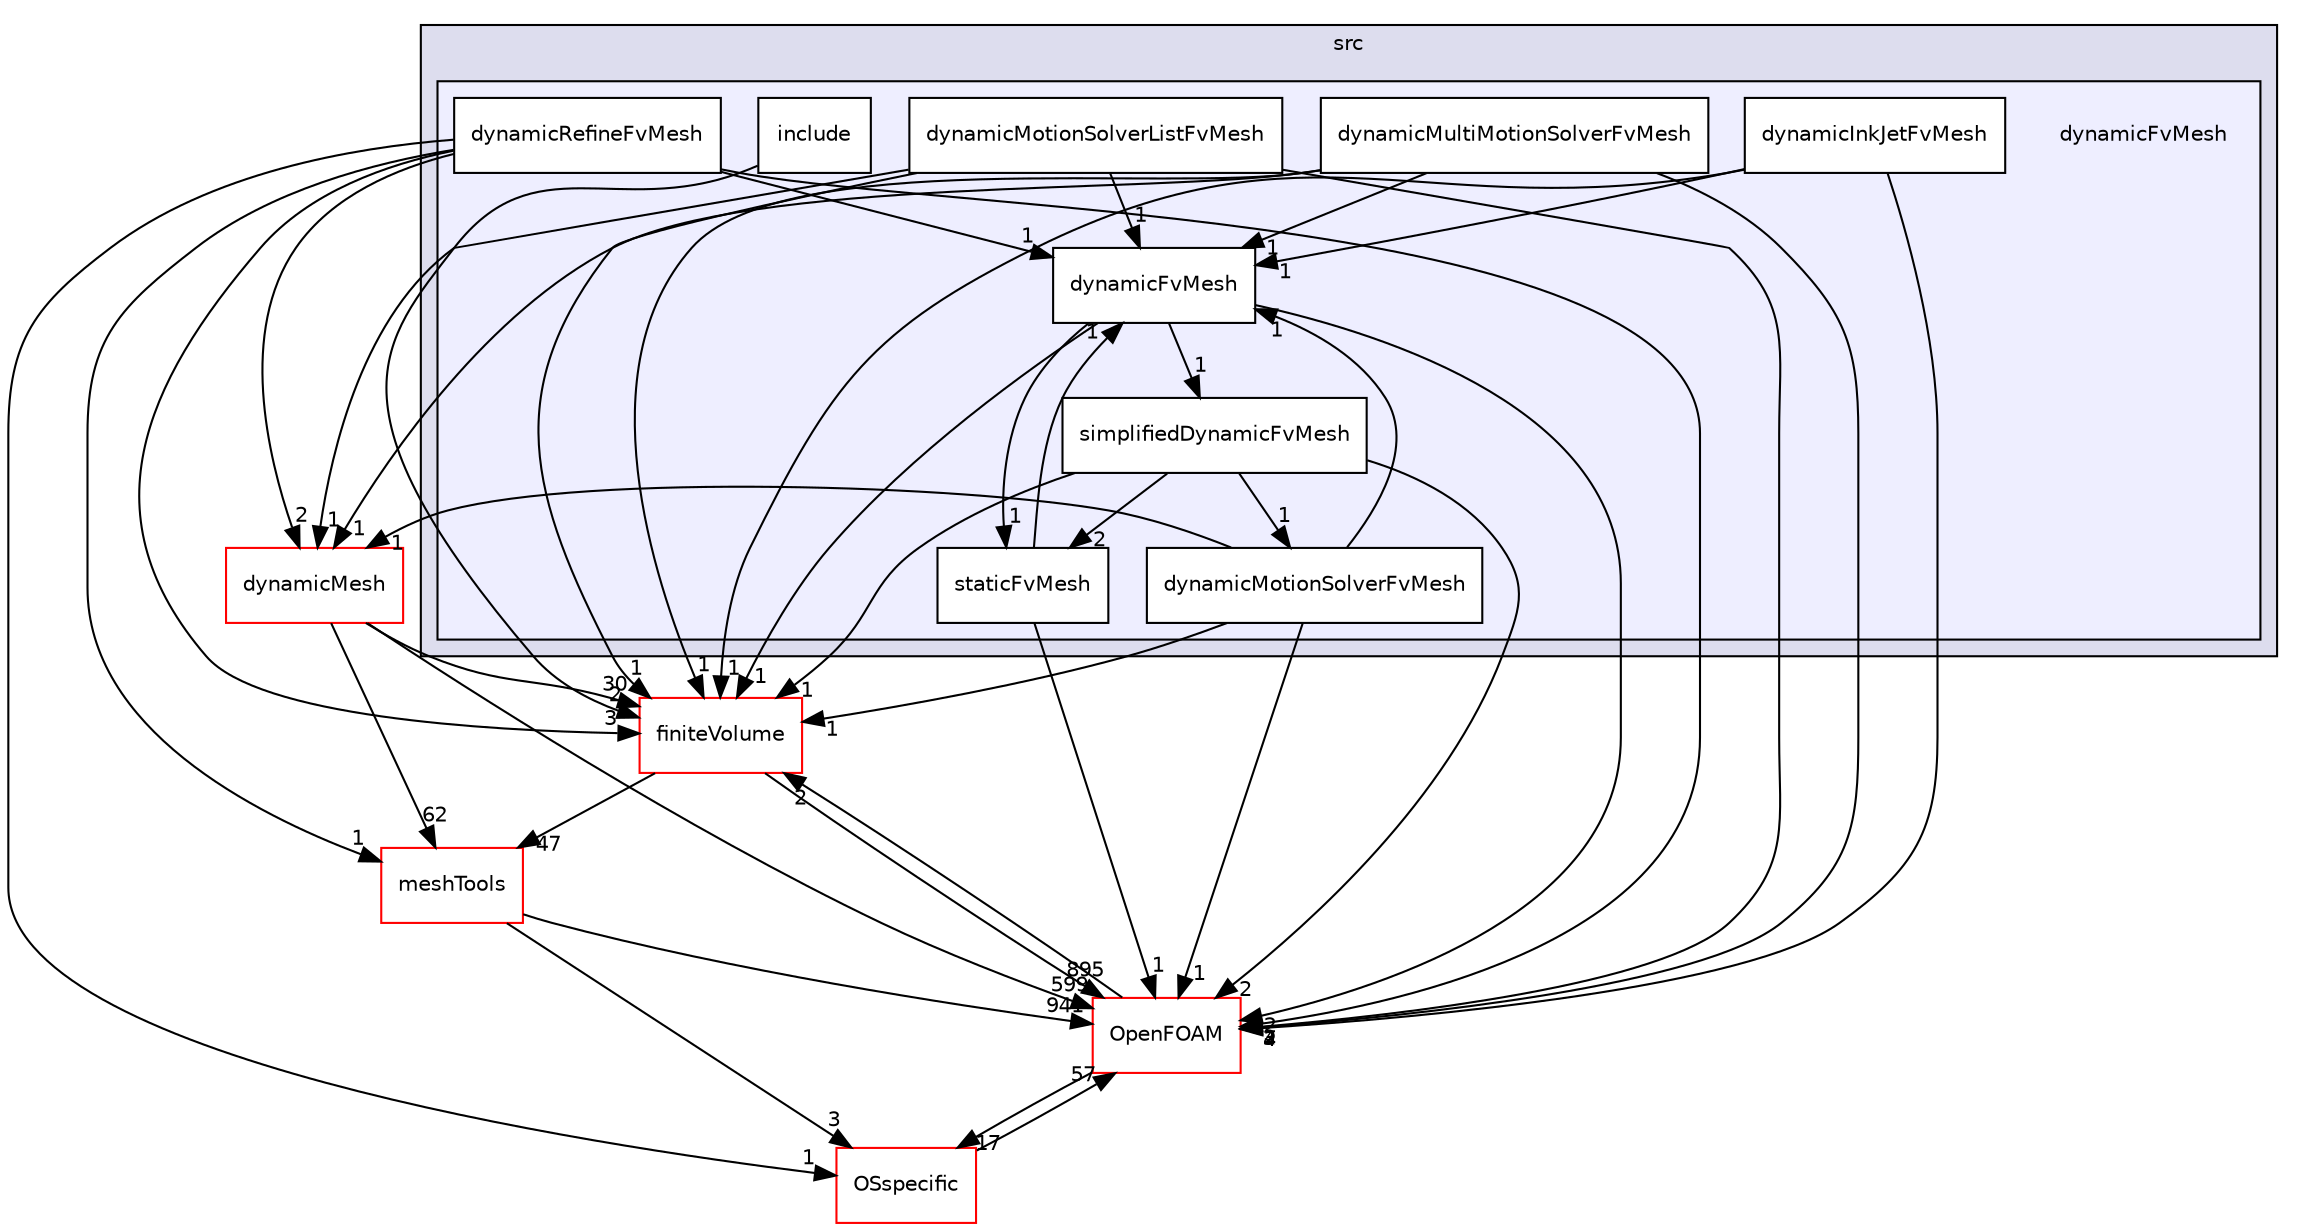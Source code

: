 digraph "src/dynamicFvMesh" {
  bgcolor=transparent;
  compound=true
  node [ fontsize="10", fontname="Helvetica"];
  edge [ labelfontsize="10", labelfontname="Helvetica"];
  subgraph clusterdir_68267d1309a1af8e8297ef4c3efbcdba {
    graph [ bgcolor="#ddddee", pencolor="black", label="src" fontname="Helvetica", fontsize="10", URL="dir_68267d1309a1af8e8297ef4c3efbcdba.html"]
  subgraph clusterdir_7045e8b584c9485727394e576736d39b {
    graph [ bgcolor="#eeeeff", pencolor="black", label="" URL="dir_7045e8b584c9485727394e576736d39b.html"];
    dir_7045e8b584c9485727394e576736d39b [shape=plaintext label="dynamicFvMesh"];
    dir_facaccb758646efcf999676c3b1260b0 [shape=box label="dynamicFvMesh" color="black" fillcolor="white" style="filled" URL="dir_facaccb758646efcf999676c3b1260b0.html"];
    dir_fbb72af2d42a6afdfa13524bf646f78e [shape=box label="dynamicInkJetFvMesh" color="black" fillcolor="white" style="filled" URL="dir_fbb72af2d42a6afdfa13524bf646f78e.html"];
    dir_daebf4bcd754a2c1a0c10418fc36ab06 [shape=box label="dynamicMotionSolverFvMesh" color="black" fillcolor="white" style="filled" URL="dir_daebf4bcd754a2c1a0c10418fc36ab06.html"];
    dir_2006973bff4f31751ea4c29b09e5581b [shape=box label="dynamicMotionSolverListFvMesh" color="black" fillcolor="white" style="filled" URL="dir_2006973bff4f31751ea4c29b09e5581b.html"];
    dir_23f9cb3d626124d789ae7f5ad4ea442e [shape=box label="dynamicMultiMotionSolverFvMesh" color="black" fillcolor="white" style="filled" URL="dir_23f9cb3d626124d789ae7f5ad4ea442e.html"];
    dir_58492df8bf8be144c7fc8bcc5d3cf484 [shape=box label="dynamicRefineFvMesh" color="black" fillcolor="white" style="filled" URL="dir_58492df8bf8be144c7fc8bcc5d3cf484.html"];
    dir_cf590380268b6874e6afffd22eb1031a [shape=box label="include" color="black" fillcolor="white" style="filled" URL="dir_cf590380268b6874e6afffd22eb1031a.html"];
    dir_4fcb75178d1f45b7a7c15270050e3f61 [shape=box label="simplifiedDynamicFvMesh" color="black" fillcolor="white" style="filled" URL="dir_4fcb75178d1f45b7a7c15270050e3f61.html"];
    dir_eded06f46fdf46c9af0ab08b9ffdb7c0 [shape=box label="staticFvMesh" color="black" fillcolor="white" style="filled" URL="dir_eded06f46fdf46c9af0ab08b9ffdb7c0.html"];
  }
  }
  dir_9bd15774b555cf7259a6fa18f99fe99b [shape=box label="finiteVolume" color="red" URL="dir_9bd15774b555cf7259a6fa18f99fe99b.html"];
  dir_ae30ad0bef50cf391b24c614251bb9fd [shape=box label="meshTools" color="red" URL="dir_ae30ad0bef50cf391b24c614251bb9fd.html"];
  dir_63742796c427c97a292c80f7db71da36 [shape=box label="dynamicMesh" color="red" URL="dir_63742796c427c97a292c80f7db71da36.html"];
  dir_c5473ff19b20e6ec4dfe5c310b3778a8 [shape=box label="OpenFOAM" color="red" URL="dir_c5473ff19b20e6ec4dfe5c310b3778a8.html"];
  dir_1e7df7a7407fc4618be5c18f76eb7b99 [shape=box label="OSspecific" color="red" URL="dir_1e7df7a7407fc4618be5c18f76eb7b99.html"];
  dir_eded06f46fdf46c9af0ab08b9ffdb7c0->dir_c5473ff19b20e6ec4dfe5c310b3778a8 [headlabel="1", labeldistance=1.5 headhref="dir_000587_002151.html"];
  dir_eded06f46fdf46c9af0ab08b9ffdb7c0->dir_facaccb758646efcf999676c3b1260b0 [headlabel="1", labeldistance=1.5 headhref="dir_000587_000579.html"];
  dir_9bd15774b555cf7259a6fa18f99fe99b->dir_ae30ad0bef50cf391b24c614251bb9fd [headlabel="47", labeldistance=1.5 headhref="dir_000814_001949.html"];
  dir_9bd15774b555cf7259a6fa18f99fe99b->dir_c5473ff19b20e6ec4dfe5c310b3778a8 [headlabel="895", labeldistance=1.5 headhref="dir_000814_002151.html"];
  dir_58492df8bf8be144c7fc8bcc5d3cf484->dir_9bd15774b555cf7259a6fa18f99fe99b [headlabel="3", labeldistance=1.5 headhref="dir_000584_000814.html"];
  dir_58492df8bf8be144c7fc8bcc5d3cf484->dir_ae30ad0bef50cf391b24c614251bb9fd [headlabel="1", labeldistance=1.5 headhref="dir_000584_001949.html"];
  dir_58492df8bf8be144c7fc8bcc5d3cf484->dir_63742796c427c97a292c80f7db71da36 [headlabel="2", labeldistance=1.5 headhref="dir_000584_000588.html"];
  dir_58492df8bf8be144c7fc8bcc5d3cf484->dir_c5473ff19b20e6ec4dfe5c310b3778a8 [headlabel="5", labeldistance=1.5 headhref="dir_000584_002151.html"];
  dir_58492df8bf8be144c7fc8bcc5d3cf484->dir_facaccb758646efcf999676c3b1260b0 [headlabel="1", labeldistance=1.5 headhref="dir_000584_000579.html"];
  dir_58492df8bf8be144c7fc8bcc5d3cf484->dir_1e7df7a7407fc4618be5c18f76eb7b99 [headlabel="1", labeldistance=1.5 headhref="dir_000584_002944.html"];
  dir_ae30ad0bef50cf391b24c614251bb9fd->dir_c5473ff19b20e6ec4dfe5c310b3778a8 [headlabel="941", labeldistance=1.5 headhref="dir_001949_002151.html"];
  dir_ae30ad0bef50cf391b24c614251bb9fd->dir_1e7df7a7407fc4618be5c18f76eb7b99 [headlabel="3", labeldistance=1.5 headhref="dir_001949_002944.html"];
  dir_63742796c427c97a292c80f7db71da36->dir_9bd15774b555cf7259a6fa18f99fe99b [headlabel="30", labeldistance=1.5 headhref="dir_000588_000814.html"];
  dir_63742796c427c97a292c80f7db71da36->dir_ae30ad0bef50cf391b24c614251bb9fd [headlabel="62", labeldistance=1.5 headhref="dir_000588_001949.html"];
  dir_63742796c427c97a292c80f7db71da36->dir_c5473ff19b20e6ec4dfe5c310b3778a8 [headlabel="599", labeldistance=1.5 headhref="dir_000588_002151.html"];
  dir_daebf4bcd754a2c1a0c10418fc36ab06->dir_9bd15774b555cf7259a6fa18f99fe99b [headlabel="1", labeldistance=1.5 headhref="dir_000581_000814.html"];
  dir_daebf4bcd754a2c1a0c10418fc36ab06->dir_63742796c427c97a292c80f7db71da36 [headlabel="1", labeldistance=1.5 headhref="dir_000581_000588.html"];
  dir_daebf4bcd754a2c1a0c10418fc36ab06->dir_c5473ff19b20e6ec4dfe5c310b3778a8 [headlabel="1", labeldistance=1.5 headhref="dir_000581_002151.html"];
  dir_daebf4bcd754a2c1a0c10418fc36ab06->dir_facaccb758646efcf999676c3b1260b0 [headlabel="1", labeldistance=1.5 headhref="dir_000581_000579.html"];
  dir_4fcb75178d1f45b7a7c15270050e3f61->dir_eded06f46fdf46c9af0ab08b9ffdb7c0 [headlabel="2", labeldistance=1.5 headhref="dir_000586_000587.html"];
  dir_4fcb75178d1f45b7a7c15270050e3f61->dir_9bd15774b555cf7259a6fa18f99fe99b [headlabel="1", labeldistance=1.5 headhref="dir_000586_000814.html"];
  dir_4fcb75178d1f45b7a7c15270050e3f61->dir_daebf4bcd754a2c1a0c10418fc36ab06 [headlabel="1", labeldistance=1.5 headhref="dir_000586_000581.html"];
  dir_4fcb75178d1f45b7a7c15270050e3f61->dir_c5473ff19b20e6ec4dfe5c310b3778a8 [headlabel="2", labeldistance=1.5 headhref="dir_000586_002151.html"];
  dir_c5473ff19b20e6ec4dfe5c310b3778a8->dir_9bd15774b555cf7259a6fa18f99fe99b [headlabel="2", labeldistance=1.5 headhref="dir_002151_000814.html"];
  dir_c5473ff19b20e6ec4dfe5c310b3778a8->dir_1e7df7a7407fc4618be5c18f76eb7b99 [headlabel="17", labeldistance=1.5 headhref="dir_002151_002944.html"];
  dir_2006973bff4f31751ea4c29b09e5581b->dir_9bd15774b555cf7259a6fa18f99fe99b [headlabel="1", labeldistance=1.5 headhref="dir_000582_000814.html"];
  dir_2006973bff4f31751ea4c29b09e5581b->dir_63742796c427c97a292c80f7db71da36 [headlabel="1", labeldistance=1.5 headhref="dir_000582_000588.html"];
  dir_2006973bff4f31751ea4c29b09e5581b->dir_c5473ff19b20e6ec4dfe5c310b3778a8 [headlabel="2", labeldistance=1.5 headhref="dir_000582_002151.html"];
  dir_2006973bff4f31751ea4c29b09e5581b->dir_facaccb758646efcf999676c3b1260b0 [headlabel="1", labeldistance=1.5 headhref="dir_000582_000579.html"];
  dir_facaccb758646efcf999676c3b1260b0->dir_eded06f46fdf46c9af0ab08b9ffdb7c0 [headlabel="1", labeldistance=1.5 headhref="dir_000579_000587.html"];
  dir_facaccb758646efcf999676c3b1260b0->dir_9bd15774b555cf7259a6fa18f99fe99b [headlabel="1", labeldistance=1.5 headhref="dir_000579_000814.html"];
  dir_facaccb758646efcf999676c3b1260b0->dir_4fcb75178d1f45b7a7c15270050e3f61 [headlabel="1", labeldistance=1.5 headhref="dir_000579_000586.html"];
  dir_facaccb758646efcf999676c3b1260b0->dir_c5473ff19b20e6ec4dfe5c310b3778a8 [headlabel="2", labeldistance=1.5 headhref="dir_000579_002151.html"];
  dir_23f9cb3d626124d789ae7f5ad4ea442e->dir_9bd15774b555cf7259a6fa18f99fe99b [headlabel="1", labeldistance=1.5 headhref="dir_000583_000814.html"];
  dir_23f9cb3d626124d789ae7f5ad4ea442e->dir_63742796c427c97a292c80f7db71da36 [headlabel="1", labeldistance=1.5 headhref="dir_000583_000588.html"];
  dir_23f9cb3d626124d789ae7f5ad4ea442e->dir_c5473ff19b20e6ec4dfe5c310b3778a8 [headlabel="3", labeldistance=1.5 headhref="dir_000583_002151.html"];
  dir_23f9cb3d626124d789ae7f5ad4ea442e->dir_facaccb758646efcf999676c3b1260b0 [headlabel="1", labeldistance=1.5 headhref="dir_000583_000579.html"];
  dir_fbb72af2d42a6afdfa13524bf646f78e->dir_9bd15774b555cf7259a6fa18f99fe99b [headlabel="1", labeldistance=1.5 headhref="dir_000580_000814.html"];
  dir_fbb72af2d42a6afdfa13524bf646f78e->dir_c5473ff19b20e6ec4dfe5c310b3778a8 [headlabel="4", labeldistance=1.5 headhref="dir_000580_002151.html"];
  dir_fbb72af2d42a6afdfa13524bf646f78e->dir_facaccb758646efcf999676c3b1260b0 [headlabel="1", labeldistance=1.5 headhref="dir_000580_000579.html"];
  dir_cf590380268b6874e6afffd22eb1031a->dir_9bd15774b555cf7259a6fa18f99fe99b [headlabel="2", labeldistance=1.5 headhref="dir_000585_000814.html"];
  dir_1e7df7a7407fc4618be5c18f76eb7b99->dir_c5473ff19b20e6ec4dfe5c310b3778a8 [headlabel="57", labeldistance=1.5 headhref="dir_002944_002151.html"];
}
